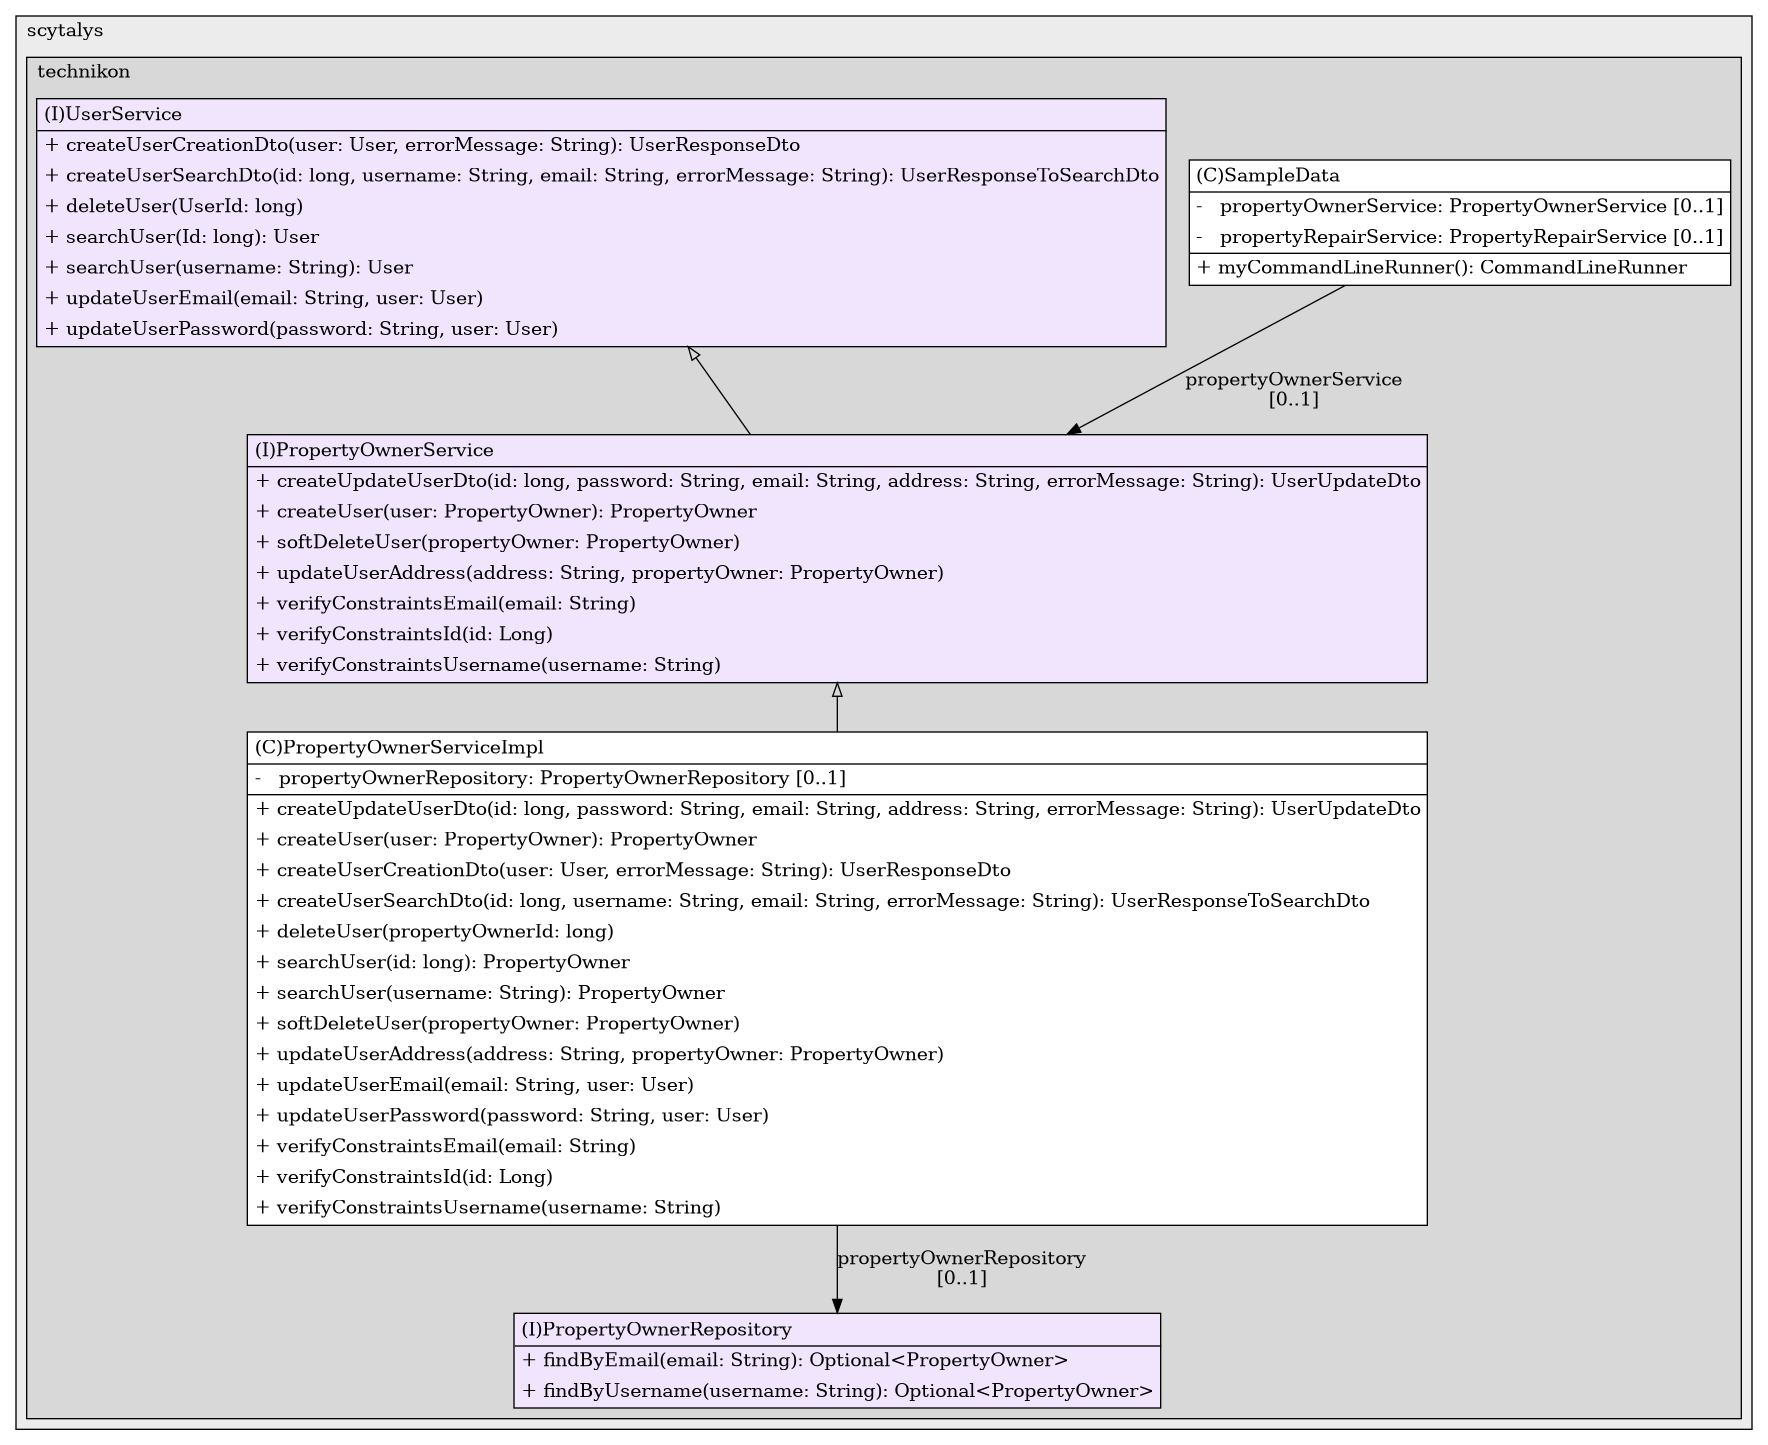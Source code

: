 @startuml

/' diagram meta data start
config=StructureConfiguration;
{
  "projectClassification": {
    "searchMode": "OpenProject", // OpenProject, AllProjects
    "includedProjects": "",
    "pathEndKeywords": "*.impl",
    "isClientPath": "",
    "isClientName": "",
    "isTestPath": "",
    "isTestName": "",
    "isMappingPath": "",
    "isMappingName": "",
    "isDataAccessPath": "",
    "isDataAccessName": "",
    "isDataStructurePath": "",
    "isDataStructureName": "",
    "isInterfaceStructuresPath": "",
    "isInterfaceStructuresName": "",
    "isEntryPointPath": "",
    "isEntryPointName": "",
    "treatFinalFieldsAsMandatory": false
  },
  "graphRestriction": {
    "classPackageExcludeFilter": "",
    "classPackageIncludeFilter": "",
    "classNameExcludeFilter": "",
    "classNameIncludeFilter": "",
    "methodNameExcludeFilter": "",
    "methodNameIncludeFilter": "",
    "removeByInheritance": "", // inheritance/annotation based filtering is done in a second step
    "removeByAnnotation": "",
    "removeByClassPackage": "", // cleanup the graph after inheritance/annotation based filtering is done
    "removeByClassName": "",
    "cutMappings": false,
    "cutEnum": true,
    "cutTests": true,
    "cutClient": true,
    "cutDataAccess": true,
    "cutInterfaceStructures": true,
    "cutDataStructures": true,
    "cutGetterAndSetter": true,
    "cutConstructors": true
  },
  "graphTraversal": {
    "forwardDepth": 3,
    "backwardDepth": 3,
    "classPackageExcludeFilter": "",
    "classPackageIncludeFilter": "",
    "classNameExcludeFilter": "",
    "classNameIncludeFilter": "",
    "methodNameExcludeFilter": "",
    "methodNameIncludeFilter": "",
    "hideMappings": false,
    "hideDataStructures": false,
    "hidePrivateMethods": false,
    "hideInterfaceCalls": false, // indirection: implementation -> interface (is hidden) -> implementation
    "onlyShowApplicationEntryPoints": false, // root node is included
    "useMethodCallsForStructureDiagram": "ForwardOnly" // ForwardOnly, BothDirections, No
  },
  "details": {
    "aggregation": "GroupByClass", // ByClass, GroupByClass, None
    "showClassGenericTypes": true,
    "showMethods": true,
    "showMethodParameterNames": true,
    "showMethodParameterTypes": true,
    "showMethodReturnType": true,
    "showPackageLevels": 2,
    "showDetailedClassStructure": true
  },
  "rootClass": "com.scytalys.technikon.service.impl.PropertyOwnerServiceImpl",
  "extensionCallbackMethod": "" // qualified.class.name#methodName - signature: public static String method(String)
}
diagram meta data end '/



digraph g {
    rankdir="TB"
    splines=polyline
    

'nodes 
subgraph cluster_197470096 { 
   	label=scytalys
	labeljust=l
	fillcolor="#ececec"
	style=filled
   
   subgraph cluster_882458853 { 
   	label=technikon
	labeljust=l
	fillcolor="#d8d8d8"
	style=filled
   
   PropertyOwnerRepository2049651632[
	label=<<TABLE BORDER="1" CELLBORDER="0" CELLPADDING="4" CELLSPACING="0">
<TR><TD ALIGN="LEFT" >(I)PropertyOwnerRepository</TD></TR>
<HR/>
<TR><TD ALIGN="LEFT" >+ findByEmail(email: String): Optional&lt;PropertyOwner&gt;</TD></TR>
<TR><TD ALIGN="LEFT" >+ findByUsername(username: String): Optional&lt;PropertyOwner&gt;</TD></TR>
</TABLE>>
	style=filled
	margin=0
	shape=plaintext
	fillcolor="#F1E5FD"
];

PropertyOwnerService635116689[
	label=<<TABLE BORDER="1" CELLBORDER="0" CELLPADDING="4" CELLSPACING="0">
<TR><TD ALIGN="LEFT" >(I)PropertyOwnerService</TD></TR>
<HR/>
<TR><TD ALIGN="LEFT" >+ createUpdateUserDto(id: long, password: String, email: String, address: String, errorMessage: String): UserUpdateDto</TD></TR>
<TR><TD ALIGN="LEFT" >+ createUser(user: PropertyOwner): PropertyOwner</TD></TR>
<TR><TD ALIGN="LEFT" >+ softDeleteUser(propertyOwner: PropertyOwner)</TD></TR>
<TR><TD ALIGN="LEFT" >+ updateUserAddress(address: String, propertyOwner: PropertyOwner)</TD></TR>
<TR><TD ALIGN="LEFT" >+ verifyConstraintsEmail(email: String)</TD></TR>
<TR><TD ALIGN="LEFT" >+ verifyConstraintsId(id: Long)</TD></TR>
<TR><TD ALIGN="LEFT" >+ verifyConstraintsUsername(username: String)</TD></TR>
</TABLE>>
	style=filled
	margin=0
	shape=plaintext
	fillcolor="#F1E5FD"
];

PropertyOwnerServiceImpl124484289[
	label=<<TABLE BORDER="1" CELLBORDER="0" CELLPADDING="4" CELLSPACING="0">
<TR><TD ALIGN="LEFT" >(C)PropertyOwnerServiceImpl</TD></TR>
<HR/>
<TR><TD ALIGN="LEFT" >-   propertyOwnerRepository: PropertyOwnerRepository [0..1]</TD></TR>
<HR/>
<TR><TD ALIGN="LEFT" >+ createUpdateUserDto(id: long, password: String, email: String, address: String, errorMessage: String): UserUpdateDto</TD></TR>
<TR><TD ALIGN="LEFT" >+ createUser(user: PropertyOwner): PropertyOwner</TD></TR>
<TR><TD ALIGN="LEFT" >+ createUserCreationDto(user: User, errorMessage: String): UserResponseDto</TD></TR>
<TR><TD ALIGN="LEFT" >+ createUserSearchDto(id: long, username: String, email: String, errorMessage: String): UserResponseToSearchDto</TD></TR>
<TR><TD ALIGN="LEFT" >+ deleteUser(propertyOwnerId: long)</TD></TR>
<TR><TD ALIGN="LEFT" >+ searchUser(id: long): PropertyOwner</TD></TR>
<TR><TD ALIGN="LEFT" >+ searchUser(username: String): PropertyOwner</TD></TR>
<TR><TD ALIGN="LEFT" >+ softDeleteUser(propertyOwner: PropertyOwner)</TD></TR>
<TR><TD ALIGN="LEFT" >+ updateUserAddress(address: String, propertyOwner: PropertyOwner)</TD></TR>
<TR><TD ALIGN="LEFT" >+ updateUserEmail(email: String, user: User)</TD></TR>
<TR><TD ALIGN="LEFT" >+ updateUserPassword(password: String, user: User)</TD></TR>
<TR><TD ALIGN="LEFT" >+ verifyConstraintsEmail(email: String)</TD></TR>
<TR><TD ALIGN="LEFT" >+ verifyConstraintsId(id: Long)</TD></TR>
<TR><TD ALIGN="LEFT" >+ verifyConstraintsUsername(username: String)</TD></TR>
</TABLE>>
	style=filled
	margin=0
	shape=plaintext
	fillcolor="#FFFFFF"
];

SampleData2033362088[
	label=<<TABLE BORDER="1" CELLBORDER="0" CELLPADDING="4" CELLSPACING="0">
<TR><TD ALIGN="LEFT" >(C)SampleData</TD></TR>
<HR/>
<TR><TD ALIGN="LEFT" >-   propertyOwnerService: PropertyOwnerService [0..1]</TD></TR>
<TR><TD ALIGN="LEFT" >-   propertyRepairService: PropertyRepairService [0..1]</TD></TR>
<HR/>
<TR><TD ALIGN="LEFT" >+ myCommandLineRunner(): CommandLineRunner</TD></TR>
</TABLE>>
	style=filled
	margin=0
	shape=plaintext
	fillcolor="#FFFFFF"
];

UserService635116689[
	label=<<TABLE BORDER="1" CELLBORDER="0" CELLPADDING="4" CELLSPACING="0">
<TR><TD ALIGN="LEFT" >(I)UserService</TD></TR>
<HR/>
<TR><TD ALIGN="LEFT" >+ createUserCreationDto(user: User, errorMessage: String): UserResponseDto</TD></TR>
<TR><TD ALIGN="LEFT" >+ createUserSearchDto(id: long, username: String, email: String, errorMessage: String): UserResponseToSearchDto</TD></TR>
<TR><TD ALIGN="LEFT" >+ deleteUser(UserId: long)</TD></TR>
<TR><TD ALIGN="LEFT" >+ searchUser(Id: long): User</TD></TR>
<TR><TD ALIGN="LEFT" >+ searchUser(username: String): User</TD></TR>
<TR><TD ALIGN="LEFT" >+ updateUserEmail(email: String, user: User)</TD></TR>
<TR><TD ALIGN="LEFT" >+ updateUserPassword(password: String, user: User)</TD></TR>
</TABLE>>
	style=filled
	margin=0
	shape=plaintext
	fillcolor="#F1E5FD"
];
} 
} 

'edges    
PropertyOwnerService635116689 -> PropertyOwnerServiceImpl124484289[arrowhead=none, arrowtail=empty, dir=both];
PropertyOwnerServiceImpl124484289 -> PropertyOwnerRepository2049651632[label="propertyOwnerRepository
[0..1]"];
SampleData2033362088 -> PropertyOwnerService635116689[label="propertyOwnerService
[0..1]"];
UserService635116689 -> PropertyOwnerService635116689[arrowhead=none, arrowtail=empty, dir=both];
    
}
@enduml